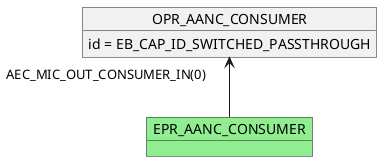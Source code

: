 @startuml

    object OPR_AANC_CONSUMER
    OPR_AANC_CONSUMER : id = EB_CAP_ID_SWITCHED_PASSTHROUGH
    object EPR_AANC_CONSUMER #lightgreen
    OPR_AANC_CONSUMER "AEC_MIC_OUT_CONSUMER_IN(0)" <-- EPR_AANC_CONSUMER
@enduml
